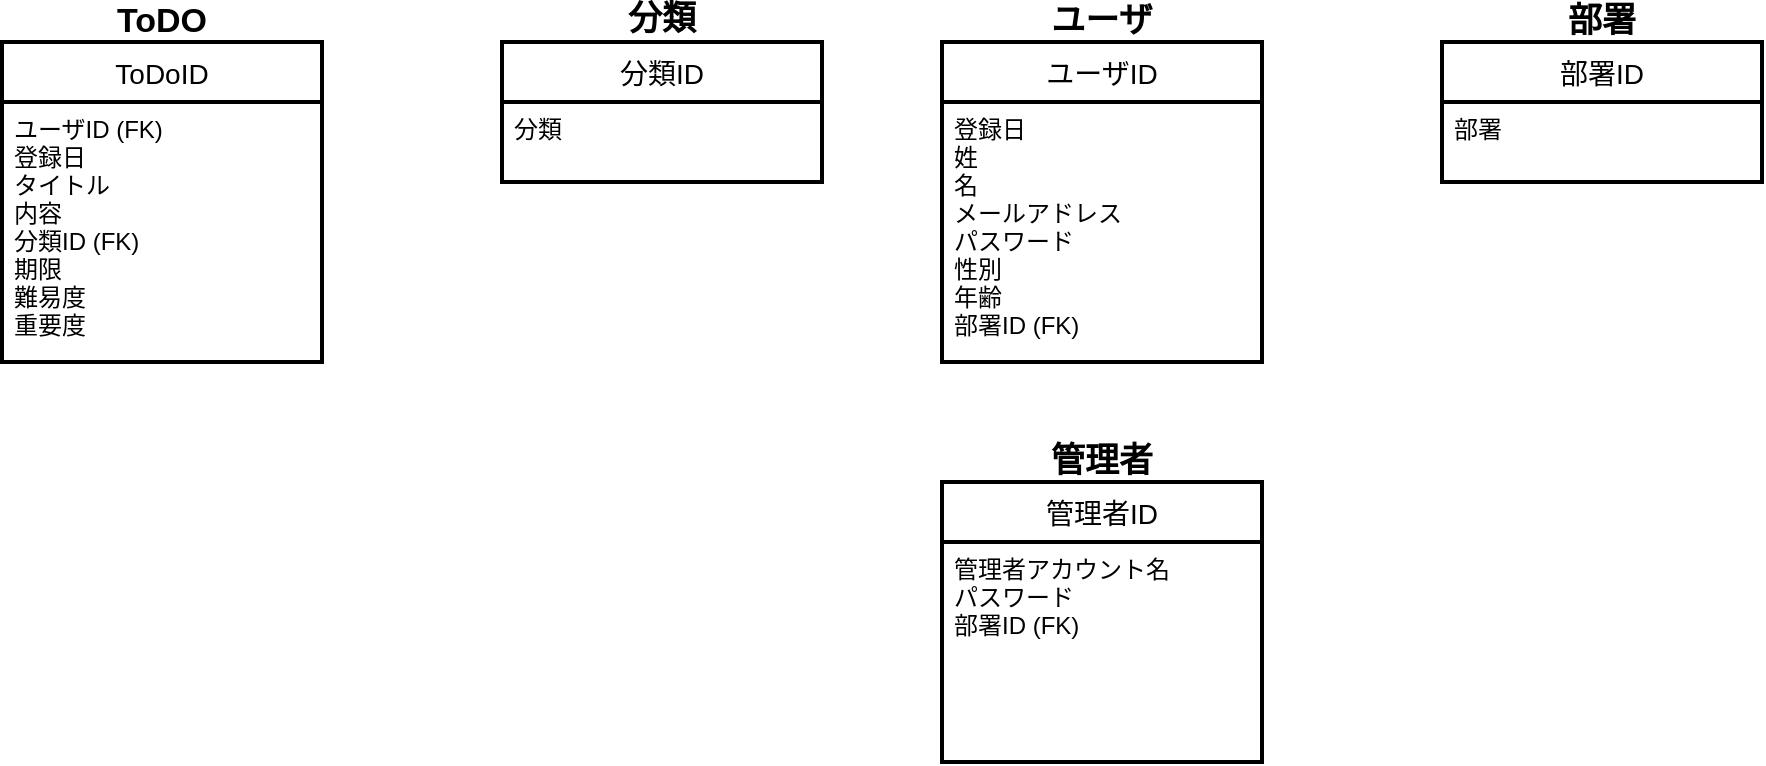 <mxfile version="13.9.9" type="device"><diagram id="naH_OwSWtCgcQlqUDMc7" name="ページ1"><mxGraphModel dx="1420" dy="2059" grid="1" gridSize="10" guides="1" tooltips="1" connect="1" arrows="1" fold="1" page="1" pageScale="1" pageWidth="827" pageHeight="1169" math="0" shadow="0"><root><mxCell id="0"/><mxCell id="1" parent="0"/><mxCell id="cIHwl_Ocd0_6k2PaFxxE-10" value="ユーザID" style="swimlane;childLayout=stackLayout;horizontal=1;startSize=30;horizontalStack=0;rounded=0;fontSize=14;fontStyle=0;strokeWidth=2;resizeParent=0;resizeLast=1;shadow=0;dashed=0;align=center;" parent="1" vertex="1"><mxGeometry x="520" y="-470" width="160" height="160" as="geometry"/></mxCell><mxCell id="cIHwl_Ocd0_6k2PaFxxE-11" value="登録日&#10;姓&#10;名&#10;メールアドレス&#10;パスワード&#10;性別&#10;年齢&#10;部署ID (FK)" style="align=left;strokeColor=none;fillColor=none;spacingLeft=4;fontSize=12;verticalAlign=top;resizable=0;rotatable=0;part=1;" parent="cIHwl_Ocd0_6k2PaFxxE-10" vertex="1"><mxGeometry y="30" width="160" height="130" as="geometry"/></mxCell><mxCell id="cIHwl_Ocd0_6k2PaFxxE-13" value="部署ID" style="swimlane;childLayout=stackLayout;horizontal=1;startSize=30;horizontalStack=0;rounded=0;fontSize=14;fontStyle=0;strokeWidth=2;resizeParent=0;resizeLast=1;shadow=0;dashed=0;align=center;" parent="1" vertex="1"><mxGeometry x="770" y="-470" width="160" height="70" as="geometry"/></mxCell><mxCell id="cIHwl_Ocd0_6k2PaFxxE-14" value="部署&#10;" style="align=left;strokeColor=none;fillColor=none;spacingLeft=4;fontSize=12;verticalAlign=top;resizable=0;rotatable=0;part=1;" parent="cIHwl_Ocd0_6k2PaFxxE-13" vertex="1"><mxGeometry y="30" width="160" height="40" as="geometry"/></mxCell><mxCell id="Q98Y9kooB9vpVQEPs1sD-1" value="管理者ID" style="swimlane;childLayout=stackLayout;horizontal=1;startSize=30;horizontalStack=0;rounded=0;fontSize=14;fontStyle=0;strokeWidth=2;resizeParent=0;resizeLast=1;shadow=0;dashed=0;align=center;" parent="1" vertex="1"><mxGeometry x="520" y="-250" width="160" height="140" as="geometry"/></mxCell><mxCell id="Q98Y9kooB9vpVQEPs1sD-2" value="管理者アカウント名&#10;パスワード&#10;部署ID (FK)" style="align=left;strokeColor=none;fillColor=none;spacingLeft=4;fontSize=12;verticalAlign=top;resizable=0;rotatable=0;part=1;" parent="Q98Y9kooB9vpVQEPs1sD-1" vertex="1"><mxGeometry y="30" width="160" height="110" as="geometry"/></mxCell><mxCell id="V_OX_VxHFndda57PpQit-7" value="" style="group" vertex="1" connectable="0" parent="1"><mxGeometry x="50" y="-490" width="160" height="180" as="geometry"/></mxCell><mxCell id="cIHwl_Ocd0_6k2PaFxxE-5" value="ToDoID" style="swimlane;childLayout=stackLayout;horizontal=1;startSize=30;horizontalStack=0;rounded=0;fontSize=14;fontStyle=0;strokeWidth=2;resizeParent=0;resizeLast=1;shadow=0;dashed=0;align=center;" parent="V_OX_VxHFndda57PpQit-7" vertex="1"><mxGeometry y="20" width="160" height="160" as="geometry"/></mxCell><mxCell id="cIHwl_Ocd0_6k2PaFxxE-6" value="ユーザID (FK)&#10;登録日&#10;タイトル&#10;内容&#10;分類ID (FK)&#10;期限&#10;難易度&#10;重要度&#10;" style="align=left;strokeColor=none;fillColor=none;spacingLeft=4;fontSize=12;verticalAlign=top;resizable=0;rotatable=0;part=1;" parent="cIHwl_Ocd0_6k2PaFxxE-5" vertex="1"><mxGeometry y="30" width="160" height="130" as="geometry"/></mxCell><mxCell id="V_OX_VxHFndda57PpQit-1" value="ToDO" style="text;html=1;strokeColor=none;fillColor=none;align=center;verticalAlign=middle;whiteSpace=wrap;rounded=0;fontSize=17;fontStyle=1" vertex="1" parent="V_OX_VxHFndda57PpQit-7"><mxGeometry x="60" width="40" height="20" as="geometry"/></mxCell><mxCell id="V_OX_VxHFndda57PpQit-8" value="" style="group" vertex="1" connectable="0" parent="1"><mxGeometry x="300" y="-491" width="160" height="91" as="geometry"/></mxCell><mxCell id="cIHwl_Ocd0_6k2PaFxxE-7" value="分類ID" style="swimlane;childLayout=stackLayout;horizontal=1;startSize=30;horizontalStack=0;rounded=0;fontSize=14;fontStyle=0;strokeWidth=2;resizeParent=0;resizeLast=1;shadow=0;dashed=0;align=center;" parent="V_OX_VxHFndda57PpQit-8" vertex="1"><mxGeometry y="21" width="160" height="70" as="geometry"/></mxCell><mxCell id="cIHwl_Ocd0_6k2PaFxxE-8" value="分類&#10;" style="align=left;strokeColor=none;fillColor=none;spacingLeft=4;fontSize=12;verticalAlign=top;resizable=0;rotatable=0;part=1;" parent="cIHwl_Ocd0_6k2PaFxxE-7" vertex="1"><mxGeometry y="30" width="160" height="40" as="geometry"/></mxCell><mxCell id="V_OX_VxHFndda57PpQit-3" value="分類" style="text;html=1;strokeColor=none;fillColor=none;align=center;verticalAlign=middle;whiteSpace=wrap;rounded=0;fontSize=17;fontStyle=1" vertex="1" parent="V_OX_VxHFndda57PpQit-8"><mxGeometry x="60" width="40" height="20" as="geometry"/></mxCell><mxCell id="V_OX_VxHFndda57PpQit-9" value="ユーザ" style="text;html=1;strokeColor=none;fillColor=none;align=center;verticalAlign=middle;whiteSpace=wrap;rounded=0;fontSize=17;fontStyle=1" vertex="1" parent="1"><mxGeometry x="570" y="-490" width="60" height="20" as="geometry"/></mxCell><mxCell id="V_OX_VxHFndda57PpQit-10" value="管理者" style="text;html=1;strokeColor=none;fillColor=none;align=center;verticalAlign=middle;whiteSpace=wrap;rounded=0;fontSize=17;fontStyle=1" vertex="1" parent="1"><mxGeometry x="570" y="-270" width="60" height="20" as="geometry"/></mxCell><mxCell id="V_OX_VxHFndda57PpQit-11" value="部署" style="text;html=1;strokeColor=none;fillColor=none;align=center;verticalAlign=middle;whiteSpace=wrap;rounded=0;fontSize=17;fontStyle=1" vertex="1" parent="1"><mxGeometry x="820" y="-490" width="60" height="20" as="geometry"/></mxCell></root></mxGraphModel></diagram></mxfile>